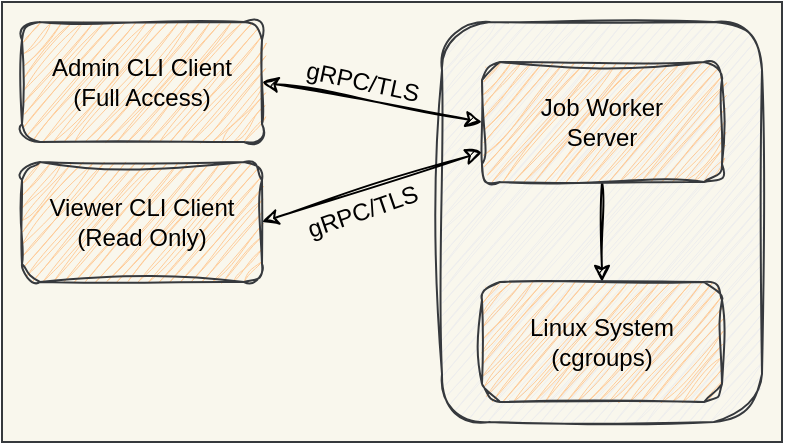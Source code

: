 <mxfile version="27.0.9" pages="9">
  <diagram name="High Level" id="Y681CM7DfnHg-zFGlMES">
    <mxGraphModel dx="766" dy="762" grid="1" gridSize="10" guides="1" tooltips="1" connect="1" arrows="1" fold="1" page="1" pageScale="1" pageWidth="850" pageHeight="1100" math="0" shadow="0">
      <root>
        <mxCell id="0" />
        <mxCell id="1" parent="0" />
        <mxCell id="H5O__hxZZ8Mj5J5bq98N-7" value="" style="rounded=0;whiteSpace=wrap;html=1;fillColor=#f9f7ed;strokeColor=#36393d;fontColor=#000000;" parent="1" vertex="1">
          <mxGeometry x="30" y="20" width="390" height="220" as="geometry" />
        </mxCell>
        <mxCell id="H5O__hxZZ8Mj5J5bq98N-6" value="" style="rounded=1;whiteSpace=wrap;html=1;fillColor=#eeeeee;strokeColor=#36393d;fontColor=#000000;glass=0;sketch=1;curveFitting=1;jiggle=2;shadow=0;" parent="1" vertex="1">
          <mxGeometry x="250" y="30" width="160" height="200" as="geometry" />
        </mxCell>
        <mxCell id="H5O__hxZZ8Mj5J5bq98N-1" value="&lt;font style=&quot;color: rgb(0, 0, 0);&quot;&gt;Admin CLI Client&lt;/font&gt;&lt;div&gt;&lt;font style=&quot;color: rgb(0, 0, 0);&quot;&gt;(Full Access)&lt;/font&gt;&lt;/div&gt;" style="rounded=1;whiteSpace=wrap;html=1;fillColor=#ffcc99;strokeColor=#36393d;fontColor=#000000;sketch=1;curveFitting=1;jiggle=2;" parent="1" vertex="1">
          <mxGeometry x="40" y="30" width="120" height="60" as="geometry" />
        </mxCell>
        <mxCell id="H5O__hxZZ8Mj5J5bq98N-4" value="" style="edgeStyle=orthogonalEdgeStyle;rounded=0;orthogonalLoop=1;jettySize=auto;html=1;fontColor=#000000;strokeColor=#000000;shadow=0;sketch=1;curveFitting=1;jiggle=2;" parent="1" source="H5O__hxZZ8Mj5J5bq98N-2" target="H5O__hxZZ8Mj5J5bq98N-3" edge="1">
          <mxGeometry relative="1" as="geometry" />
        </mxCell>
        <mxCell id="H5O__hxZZ8Mj5J5bq98N-2" value="Job Worker&lt;div&gt;Server&lt;/div&gt;" style="rounded=1;whiteSpace=wrap;html=1;fillColor=#ffcc99;strokeColor=#36393d;fontColor=#000000;sketch=1;curveFitting=1;jiggle=2;" parent="1" vertex="1">
          <mxGeometry x="270" y="50" width="120" height="60" as="geometry" />
        </mxCell>
        <mxCell id="H5O__hxZZ8Mj5J5bq98N-3" value="Linux System&lt;div&gt;(cgroups)&lt;/div&gt;" style="rounded=1;whiteSpace=wrap;html=1;fillColor=#ffcc99;strokeColor=#36393d;fontColor=#000000;sketch=1;curveFitting=1;jiggle=2;" parent="1" vertex="1">
          <mxGeometry x="270" y="160" width="120" height="60" as="geometry" />
        </mxCell>
        <mxCell id="H5O__hxZZ8Mj5J5bq98N-8" value="" style="endArrow=classic;startArrow=classic;html=1;rounded=0;exitX=1;exitY=0.5;exitDx=0;exitDy=0;entryX=0;entryY=0.5;entryDx=0;entryDy=0;strokeColor=#000000;shadow=0;sketch=1;curveFitting=1;jiggle=2;" parent="1" source="H5O__hxZZ8Mj5J5bq98N-1" target="H5O__hxZZ8Mj5J5bq98N-2" edge="1">
          <mxGeometry width="50" height="50" relative="1" as="geometry">
            <mxPoint x="170" y="180" as="sourcePoint" />
            <mxPoint x="220" y="130" as="targetPoint" />
          </mxGeometry>
        </mxCell>
        <mxCell id="H5O__hxZZ8Mj5J5bq98N-9" value="gRPC/TLS" style="text;html=1;align=center;verticalAlign=middle;resizable=0;points=[];autosize=1;strokeColor=none;fillColor=none;fontColor=#000000;rotation=12;" parent="1" vertex="1">
          <mxGeometry x="170" y="45" width="80" height="30" as="geometry" />
        </mxCell>
        <mxCell id="slV7deevI40I5XpVCzRB-2" value="&lt;font style=&quot;color: rgb(0, 0, 0);&quot;&gt;Viewer CLI Client&lt;/font&gt;&lt;div&gt;&lt;font style=&quot;color: rgb(0, 0, 0);&quot;&gt;(Read Only)&lt;/font&gt;&lt;/div&gt;" style="rounded=1;whiteSpace=wrap;html=1;fillColor=#ffcc99;strokeColor=#36393d;fontColor=#000000;sketch=1;curveFitting=1;jiggle=2;" vertex="1" parent="1">
          <mxGeometry x="40" y="100" width="120" height="60" as="geometry" />
        </mxCell>
        <mxCell id="slV7deevI40I5XpVCzRB-3" value="gRPC/TLS" style="text;html=1;align=center;verticalAlign=middle;resizable=0;points=[];autosize=1;strokeColor=none;fillColor=none;fontColor=#000000;rotation=-19;" vertex="1" parent="1">
          <mxGeometry x="170" y="110" width="80" height="30" as="geometry" />
        </mxCell>
        <mxCell id="slV7deevI40I5XpVCzRB-4" value="" style="endArrow=classic;startArrow=classic;html=1;rounded=0;exitX=1;exitY=0.5;exitDx=0;exitDy=0;entryX=0;entryY=0.75;entryDx=0;entryDy=0;strokeColor=#000000;shadow=0;sketch=1;curveFitting=1;jiggle=2;" edge="1" parent="1" source="slV7deevI40I5XpVCzRB-2" target="H5O__hxZZ8Mj5J5bq98N-2">
          <mxGeometry width="50" height="50" relative="1" as="geometry">
            <mxPoint x="170" y="70" as="sourcePoint" />
            <mxPoint x="280" y="90" as="targetPoint" />
          </mxGeometry>
        </mxCell>
      </root>
    </mxGraphModel>
  </diagram>
  <diagram id="Zj46LERCFBdNL5CZ3VZe" name="Authorization Flow">
    <mxGraphModel dx="1226" dy="1219" grid="1" gridSize="10" guides="1" tooltips="1" connect="1" arrows="1" fold="1" page="1" pageScale="1" pageWidth="850" pageHeight="1100" math="0" shadow="0">
      <root>
        <mxCell id="0" />
        <mxCell id="1" parent="0" />
        <mxCell id="PRu6zA4XuxPApVaGx6PZ-1" value="" style="rounded=0;whiteSpace=wrap;html=1;fillColor=#eeeeee;strokeColor=#36393d;fontColor=#000000;" vertex="1" parent="1">
          <mxGeometry x="15" y="20" width="345" height="400" as="geometry" />
        </mxCell>
        <mxCell id="PRu6zA4XuxPApVaGx6PZ-2" value="" style="edgeStyle=orthogonalEdgeStyle;rounded=0;orthogonalLoop=1;jettySize=auto;html=1;fontColor=#000000;strokeColor=#000000;sketch=1;curveFitting=1;jiggle=2;" edge="1" parent="1" source="PRu6zA4XuxPApVaGx6PZ-3" target="PRu6zA4XuxPApVaGx6PZ-5">
          <mxGeometry relative="1" as="geometry" />
        </mxCell>
        <mxCell id="PRu6zA4XuxPApVaGx6PZ-3" value="gRPC Request Received" style="rounded=1;whiteSpace=wrap;html=1;fillColor=#cce5ff;strokeColor=#36393d;sketch=1;curveFitting=1;jiggle=2;fontColor=#000000;" vertex="1" parent="1">
          <mxGeometry x="82.5" y="30" width="180" height="30" as="geometry" />
        </mxCell>
        <mxCell id="PRu6zA4XuxPApVaGx6PZ-4" value="" style="edgeStyle=orthogonalEdgeStyle;rounded=0;orthogonalLoop=1;jettySize=auto;html=1;fontColor=#000000;strokeColor=#000000;sketch=1;curveFitting=1;jiggle=2;" edge="1" parent="1" source="PRu6zA4XuxPApVaGx6PZ-5" target="PRu6zA4XuxPApVaGx6PZ-7">
          <mxGeometry relative="1" as="geometry" />
        </mxCell>
        <mxCell id="PRu6zA4XuxPApVaGx6PZ-5" value="Extract Client Certificate from TLS Context" style="rounded=1;whiteSpace=wrap;html=1;fillColor=#cce5ff;strokeColor=#36393d;sketch=1;curveFitting=1;jiggle=2;fontColor=#000000;" vertex="1" parent="1">
          <mxGeometry x="57.5" y="80" width="230" height="30" as="geometry" />
        </mxCell>
        <mxCell id="PRu6zA4XuxPApVaGx6PZ-6" value="" style="edgeStyle=orthogonalEdgeStyle;rounded=0;orthogonalLoop=1;jettySize=auto;html=1;fontColor=#000000;strokeColor=#000000;sketch=1;curveFitting=1;jiggle=2;" edge="1" parent="1" source="PRu6zA4XuxPApVaGx6PZ-7" target="PRu6zA4XuxPApVaGx6PZ-9">
          <mxGeometry relative="1" as="geometry" />
        </mxCell>
        <mxCell id="PRu6zA4XuxPApVaGx6PZ-7" value="Parse Certificate Attributes (OU, SAN, CN)" style="rounded=1;whiteSpace=wrap;html=1;fillColor=#cce5ff;strokeColor=#36393d;sketch=1;curveFitting=1;jiggle=2;fontColor=#000000;" vertex="1" parent="1">
          <mxGeometry x="55" y="130" width="235" height="30" as="geometry" />
        </mxCell>
        <mxCell id="PRu6zA4XuxPApVaGx6PZ-8" value="" style="edgeStyle=orthogonalEdgeStyle;rounded=0;orthogonalLoop=1;jettySize=auto;html=1;fontColor=#000000;strokeColor=#000000;sketch=1;curveFitting=1;jiggle=2;" edge="1" parent="1" source="PRu6zA4XuxPApVaGx6PZ-9" target="PRu6zA4XuxPApVaGx6PZ-11">
          <mxGeometry relative="1" as="geometry" />
        </mxCell>
        <mxCell id="PRu6zA4XuxPApVaGx6PZ-9" value="Determine Client Role (Admin/Viewer/Unknown)" style="rounded=1;whiteSpace=wrap;html=1;fillColor=#cce5ff;strokeColor=#36393d;sketch=1;curveFitting=1;jiggle=2;fontColor=#000000;" vertex="1" parent="1">
          <mxGeometry x="50" y="180" width="245" height="40" as="geometry" />
        </mxCell>
        <mxCell id="PRu6zA4XuxPApVaGx6PZ-18" value="" style="edgeStyle=orthogonalEdgeStyle;rounded=0;orthogonalLoop=1;jettySize=auto;html=1;shadow=1;strokeColor=#000000;" edge="1" parent="1" source="PRu6zA4XuxPApVaGx6PZ-11" target="PRu6zA4XuxPApVaGx6PZ-16">
          <mxGeometry relative="1" as="geometry">
            <Array as="points">
              <mxPoint x="173" y="280" />
              <mxPoint x="173" y="280" />
            </Array>
          </mxGeometry>
        </mxCell>
        <mxCell id="PRu6zA4XuxPApVaGx6PZ-11" value="Check Operation Permission Matrix" style="rounded=1;whiteSpace=wrap;html=1;fillColor=#cce5ff;strokeColor=#36393d;sketch=1;curveFitting=1;jiggle=2;fontColor=#000000;" vertex="1" parent="1">
          <mxGeometry x="102.5" y="240" width="140" height="30" as="geometry" />
        </mxCell>
        <mxCell id="PRu6zA4XuxPApVaGx6PZ-13" value="Yes Execute Operation" style="rounded=1;whiteSpace=wrap;html=1;fillColor=#cdeb8b;strokeColor=#36393d;sketch=1;curveFitting=1;jiggle=2;fontColor=#000000;" vertex="1" parent="1">
          <mxGeometry x="20" y="350" width="110" height="40" as="geometry" />
        </mxCell>
        <mxCell id="PRu6zA4XuxPApVaGx6PZ-14" value="No Return PermissionDenied Error (gRPC codes.PermissionDenied)" style="rounded=1;whiteSpace=wrap;html=1;fillColor=#ffcccc;strokeColor=#36393d;sketch=1;curveFitting=1;jiggle=2;fontColor=#000000;" vertex="1" parent="1">
          <mxGeometry x="160" y="350" width="190" height="60" as="geometry" />
        </mxCell>
        <mxCell id="PRu6zA4XuxPApVaGx6PZ-19" style="rounded=0;orthogonalLoop=1;jettySize=auto;html=1;exitX=0;exitY=1;exitDx=0;exitDy=0;entryX=0.5;entryY=0;entryDx=0;entryDy=0;strokeColor=#000000;sketch=1;curveFitting=1;jiggle=2;" edge="1" parent="1" source="PRu6zA4XuxPApVaGx6PZ-16" target="PRu6zA4XuxPApVaGx6PZ-13">
          <mxGeometry relative="1" as="geometry" />
        </mxCell>
        <mxCell id="PRu6zA4XuxPApVaGx6PZ-20" style="rounded=0;orthogonalLoop=1;jettySize=auto;html=1;exitX=1;exitY=1;exitDx=0;exitDy=0;entryX=0.5;entryY=0;entryDx=0;entryDy=0;sketch=1;curveFitting=1;jiggle=2;strokeColor=#000000;" edge="1" parent="1" source="PRu6zA4XuxPApVaGx6PZ-16" target="PRu6zA4XuxPApVaGx6PZ-14">
          <mxGeometry relative="1" as="geometry" />
        </mxCell>
        <mxCell id="PRu6zA4XuxPApVaGx6PZ-16" value="&lt;font style=&quot;color: rgb(0, 0, 0);&quot;&gt;Authorized?&lt;/font&gt;" style="rhombus;whiteSpace=wrap;html=1;fillColor=#cce5ff;strokeColor=#36393d;sketch=1;curveFitting=1;jiggle=2;" vertex="1" parent="1">
          <mxGeometry x="132.5" y="290" width="80" height="50" as="geometry" />
        </mxCell>
      </root>
    </mxGraphModel>
  </diagram>
  <diagram id="WPjtbTLtvAoXE5fQFe9T" name="Job Lifecycle">
    <mxGraphModel dx="817" dy="573" grid="1" gridSize="10" guides="1" tooltips="1" connect="1" arrows="1" fold="1" page="1" pageScale="1" pageWidth="850" pageHeight="1100" math="0" shadow="0">
      <root>
        <mxCell id="0" />
        <mxCell id="1" parent="0" />
        <mxCell id="MU5Afl4WIqtkK9BJf8HP-8" value="" style="rounded=0;whiteSpace=wrap;html=1;fillColor=#eeeeee;strokeColor=#000000;fontColor=#000000;" parent="1" vertex="1">
          <mxGeometry x="10" y="10" width="270" height="450" as="geometry" />
        </mxCell>
        <mxCell id="MU5Afl4WIqtkK9BJf8HP-9" value="" style="edgeStyle=orthogonalEdgeStyle;rounded=0;orthogonalLoop=1;jettySize=auto;html=1;fontColor=#000000;strokeColor=#000000;sketch=1;curveFitting=1;jiggle=2;" parent="1" source="MU5Afl4WIqtkK9BJf8HP-1" target="MU5Afl4WIqtkK9BJf8HP-2" edge="1">
          <mxGeometry relative="1" as="geometry" />
        </mxCell>
        <mxCell id="MU5Afl4WIqtkK9BJf8HP-1" value="Create Job Request" style="rounded=1;whiteSpace=wrap;html=1;fillColor=#cce5ff;strokeColor=#000000;sketch=1;curveFitting=1;jiggle=2;fontColor=#000000;" parent="1" vertex="1">
          <mxGeometry x="85" y="20" width="120" height="30" as="geometry" />
        </mxCell>
        <mxCell id="MU5Afl4WIqtkK9BJf8HP-10" value="" style="edgeStyle=orthogonalEdgeStyle;rounded=0;orthogonalLoop=1;jettySize=auto;html=1;fontColor=#000000;strokeColor=#000000;sketch=1;curveFitting=1;jiggle=2;" parent="1" source="MU5Afl4WIqtkK9BJf8HP-2" target="MU5Afl4WIqtkK9BJf8HP-3" edge="1">
          <mxGeometry relative="1" as="geometry" />
        </mxCell>
        <mxCell id="MU5Afl4WIqtkK9BJf8HP-2" value="Generate&amp;nbsp;&lt;span style=&quot;background-color: transparent;&quot;&gt;Unique ID (Unix Nano)&lt;/span&gt;" style="rounded=1;whiteSpace=wrap;html=1;fillColor=#cce5ff;strokeColor=#000000;sketch=1;curveFitting=1;jiggle=2;fontColor=#000000;" parent="1" vertex="1">
          <mxGeometry x="30" y="70" width="230" height="30" as="geometry" />
        </mxCell>
        <mxCell id="MU5Afl4WIqtkK9BJf8HP-11" value="" style="edgeStyle=orthogonalEdgeStyle;rounded=0;orthogonalLoop=1;jettySize=auto;html=1;fontColor=#000000;strokeColor=#000000;sketch=1;curveFitting=1;jiggle=2;" parent="1" source="MU5Afl4WIqtkK9BJf8HP-3" target="MU5Afl4WIqtkK9BJf8HP-4" edge="1">
          <mxGeometry relative="1" as="geometry" />
        </mxCell>
        <mxCell id="MU5Afl4WIqtkK9BJf8HP-3" value="Create&amp;nbsp;&lt;span style=&quot;background-color: transparent;&quot;&gt;cgroups with resource&amp;nbsp;&lt;/span&gt;&lt;span style=&quot;background-color: transparent;&quot;&gt;limits&lt;/span&gt;" style="rounded=1;whiteSpace=wrap;html=1;fillColor=#cce5ff;strokeColor=#000000;sketch=1;curveFitting=1;jiggle=2;fontColor=#000000;" parent="1" vertex="1">
          <mxGeometry x="27.5" y="120" width="235" height="30" as="geometry" />
        </mxCell>
        <mxCell id="MU5Afl4WIqtkK9BJf8HP-12" value="" style="edgeStyle=orthogonalEdgeStyle;rounded=0;orthogonalLoop=1;jettySize=auto;html=1;fontColor=#000000;strokeColor=#000000;sketch=1;curveFitting=1;jiggle=2;entryX=0.5;entryY=0;entryDx=0;entryDy=0;" parent="1" source="MU5Afl4WIqtkK9BJf8HP-4" target="RH-s9bniN7YagVXYbkMp-2" edge="1">
          <mxGeometry relative="1" as="geometry" />
        </mxCell>
        <mxCell id="MU5Afl4WIqtkK9BJf8HP-4" value="Add Stdout/Stderr capture" style="rounded=1;whiteSpace=wrap;html=1;fillColor=#cce5ff;strokeColor=#000000;sketch=1;curveFitting=1;jiggle=2;fontColor=#000000;" parent="1" vertex="1">
          <mxGeometry x="22.5" y="170" width="245" height="30" as="geometry" />
        </mxCell>
        <mxCell id="MU5Afl4WIqtkK9BJf8HP-13" value="" style="edgeStyle=orthogonalEdgeStyle;rounded=0;orthogonalLoop=1;jettySize=auto;html=1;fontColor=#000000;strokeColor=#000000;sketch=1;curveFitting=1;jiggle=2;entryX=0.5;entryY=0;entryDx=0;entryDy=0;" parent="1" source="MU5Afl4WIqtkK9BJf8HP-5" target="-lVg5Lsz7Uv6cK5tKWyv-1" edge="1">
          <mxGeometry relative="1" as="geometry" />
        </mxCell>
        <mxCell id="MU5Afl4WIqtkK9BJf8HP-5" value="Add Process to cgroup" style="rounded=1;whiteSpace=wrap;html=1;fillColor=#cce5ff;strokeColor=#000000;sketch=1;curveFitting=1;jiggle=2;fontColor=#000000;" parent="1" vertex="1">
          <mxGeometry x="75" y="270" width="140" height="30" as="geometry" />
        </mxCell>
        <mxCell id="MU5Afl4WIqtkK9BJf8HP-14" value="" style="edgeStyle=orthogonalEdgeStyle;rounded=0;orthogonalLoop=1;jettySize=auto;html=1;fontColor=#000000;strokeColor=#000000;sketch=1;curveFitting=1;jiggle=2;" parent="1" source="MU5Afl4WIqtkK9BJf8HP-6" target="MU5Afl4WIqtkK9BJf8HP-7" edge="1">
          <mxGeometry relative="1" as="geometry" />
        </mxCell>
        <mxCell id="MU5Afl4WIqtkK9BJf8HP-6" value="Monitor Process Completion" style="rounded=1;whiteSpace=wrap;html=1;fillColor=#cce5ff;strokeColor=#000000;sketch=1;curveFitting=1;jiggle=2;fontColor=#000000;" parent="1" vertex="1">
          <mxGeometry x="55" y="370" width="180" height="30" as="geometry" />
        </mxCell>
        <mxCell id="MU5Afl4WIqtkK9BJf8HP-7" value="CleanUp Resources" style="rounded=1;whiteSpace=wrap;html=1;fillColor=#cce5ff;strokeColor=#000000;sketch=1;curveFitting=1;jiggle=2;fontColor=#000000;" parent="1" vertex="1">
          <mxGeometry x="85" y="420" width="120" height="30" as="geometry" />
        </mxCell>
        <mxCell id="-lVg5Lsz7Uv6cK5tKWyv-2" style="edgeStyle=orthogonalEdgeStyle;rounded=0;orthogonalLoop=1;jettySize=auto;html=1;exitX=0.5;exitY=1;exitDx=0;exitDy=0;entryX=0.5;entryY=0;entryDx=0;entryDy=0;strokeColor=#000000;sketch=1;curveFitting=1;jiggle=2;" parent="1" source="-lVg5Lsz7Uv6cK5tKWyv-1" target="MU5Afl4WIqtkK9BJf8HP-6" edge="1">
          <mxGeometry relative="1" as="geometry" />
        </mxCell>
        <mxCell id="-lVg5Lsz7Uv6cK5tKWyv-1" value="Start Process&amp;nbsp; by syscall.SIGCONT" style="rounded=1;whiteSpace=wrap;html=1;fillColor=#cce5ff;strokeColor=#000000;sketch=1;curveFitting=1;jiggle=2;fontColor=#000000;" parent="1" vertex="1">
          <mxGeometry x="22.5" y="320" width="245" height="30" as="geometry" />
        </mxCell>
        <mxCell id="RH-s9bniN7YagVXYbkMp-3" style="edgeStyle=orthogonalEdgeStyle;rounded=0;orthogonalLoop=1;jettySize=auto;html=1;exitX=0.5;exitY=1;exitDx=0;exitDy=0;entryX=0.5;entryY=0;entryDx=0;entryDy=0;strokeColor=#000000;sketch=1;curveFitting=1;jiggle=2;" edge="1" parent="1" source="RH-s9bniN7YagVXYbkMp-2" target="MU5Afl4WIqtkK9BJf8HP-5">
          <mxGeometry relative="1" as="geometry" />
        </mxCell>
        <mxCell id="RH-s9bniN7YagVXYbkMp-2" value="syscall.SIGSTOP" style="rounded=1;whiteSpace=wrap;html=1;fillColor=#cce5ff;strokeColor=#000000;sketch=1;curveFitting=1;jiggle=2;fontColor=#000000;" vertex="1" parent="1">
          <mxGeometry x="75" y="220" width="140" height="30" as="geometry" />
        </mxCell>
      </root>
    </mxGraphModel>
  </diagram>
  <diagram id="Cl-E_tgIVwaYBNFIfnFX" name="Log Stream Flow">
    <mxGraphModel dx="1226" dy="1219" grid="1" gridSize="10" guides="1" tooltips="1" connect="1" arrows="1" fold="1" page="1" pageScale="1" pageWidth="850" pageHeight="1100" math="0" shadow="0">
      <root>
        <mxCell id="0" />
        <mxCell id="1" parent="0" />
        <mxCell id="sWLi0vC0Y1Sfe3aQpFaf-1" value="" style="rounded=0;whiteSpace=wrap;html=1;fillColor=#eeeeee;strokeColor=#36393d;fontColor=#000000;horizontal=1;fontSize=14;" parent="1" vertex="1">
          <mxGeometry x="10" y="10" width="270" height="310" as="geometry" />
        </mxCell>
        <mxCell id="sWLi0vC0Y1Sfe3aQpFaf-2" value="" style="edgeStyle=orthogonalEdgeStyle;rounded=0;orthogonalLoop=1;jettySize=auto;html=1;fontColor=#000000;strokeColor=#000000;sketch=1;curveFitting=1;jiggle=2;horizontal=1;fontSize=14;" parent="1" source="sWLi0vC0Y1Sfe3aQpFaf-3" target="sWLi0vC0Y1Sfe3aQpFaf-5" edge="1">
          <mxGeometry relative="1" as="geometry" />
        </mxCell>
        <mxCell id="sWLi0vC0Y1Sfe3aQpFaf-3" value="Create Stream Request" style="rounded=1;whiteSpace=wrap;html=1;fillColor=#cdeb8b;strokeColor=#36393d;sketch=1;curveFitting=1;jiggle=2;fontColor=#000000;horizontal=1;fontSize=14;" parent="1" vertex="1">
          <mxGeometry x="85" y="20" width="120" height="40" as="geometry" />
        </mxCell>
        <mxCell id="sWLi0vC0Y1Sfe3aQpFaf-4" value="" style="edgeStyle=orthogonalEdgeStyle;rounded=0;orthogonalLoop=1;jettySize=auto;html=1;fontColor=#000000;strokeColor=#000000;sketch=1;curveFitting=1;jiggle=2;horizontal=1;fontSize=14;" parent="1" source="sWLi0vC0Y1Sfe3aQpFaf-5" target="sWLi0vC0Y1Sfe3aQpFaf-7" edge="1">
          <mxGeometry relative="1" as="geometry" />
        </mxCell>
        <mxCell id="sWLi0vC0Y1Sfe3aQpFaf-5" value="Retrieve Historical Logs" style="rounded=1;whiteSpace=wrap;html=1;fillColor=#cdeb8b;strokeColor=#36393d;sketch=1;curveFitting=1;jiggle=2;fontColor=#000000;horizontal=1;fontSize=14;" parent="1" vertex="1">
          <mxGeometry x="30" y="80" width="230" height="30" as="geometry" />
        </mxCell>
        <mxCell id="sWLi0vC0Y1Sfe3aQpFaf-6" value="" style="edgeStyle=orthogonalEdgeStyle;rounded=0;orthogonalLoop=1;jettySize=auto;html=1;fontColor=#000000;strokeColor=#000000;sketch=1;curveFitting=1;jiggle=2;horizontal=1;fontSize=14;" parent="1" source="sWLi0vC0Y1Sfe3aQpFaf-7" target="sWLi0vC0Y1Sfe3aQpFaf-9" edge="1">
          <mxGeometry relative="1" as="geometry" />
        </mxCell>
        <mxCell id="sWLi0vC0Y1Sfe3aQpFaf-7" value="Send Existing Logs to Client" style="rounded=1;whiteSpace=wrap;html=1;fillColor=#cdeb8b;strokeColor=#36393d;sketch=1;curveFitting=1;jiggle=2;fontColor=#000000;horizontal=1;fontSize=14;" parent="1" vertex="1">
          <mxGeometry x="27.5" y="130" width="235" height="30" as="geometry" />
        </mxCell>
        <mxCell id="sWLi0vC0Y1Sfe3aQpFaf-8" value="" style="edgeStyle=orthogonalEdgeStyle;rounded=0;orthogonalLoop=1;jettySize=auto;html=1;fontColor=#000000;strokeColor=#000000;sketch=1;curveFitting=1;jiggle=2;horizontal=1;fontSize=14;" parent="1" source="sWLi0vC0Y1Sfe3aQpFaf-9" target="sWLi0vC0Y1Sfe3aQpFaf-11" edge="1">
          <mxGeometry relative="1" as="geometry" />
        </mxCell>
        <mxCell id="sWLi0vC0Y1Sfe3aQpFaf-9" value="Subscribe to Real-time Updates" style="rounded=1;whiteSpace=wrap;html=1;fillColor=#cdeb8b;strokeColor=#36393d;sketch=1;curveFitting=1;jiggle=2;fontColor=#000000;horizontal=1;fontSize=14;" parent="1" vertex="1">
          <mxGeometry x="22.5" y="180" width="245" height="30" as="geometry" />
        </mxCell>
        <mxCell id="sWLi0vC0Y1Sfe3aQpFaf-10" value="" style="edgeStyle=orthogonalEdgeStyle;rounded=0;orthogonalLoop=1;jettySize=auto;html=1;fontColor=#000000;strokeColor=#000000;sketch=1;curveFitting=1;jiggle=2;horizontal=1;fontSize=14;" parent="1" source="sWLi0vC0Y1Sfe3aQpFaf-11" target="sWLi0vC0Y1Sfe3aQpFaf-13" edge="1">
          <mxGeometry relative="1" as="geometry" />
        </mxCell>
        <mxCell id="sWLi0vC0Y1Sfe3aQpFaf-11" value="Forward New Logs as they Arrive" style="rounded=1;whiteSpace=wrap;html=1;fillColor=#cdeb8b;strokeColor=#36393d;sketch=1;curveFitting=1;jiggle=2;fontColor=#000000;horizontal=1;fontSize=14;" parent="1" vertex="1">
          <mxGeometry x="37.5" y="230" width="215" height="30" as="geometry" />
        </mxCell>
        <mxCell id="sWLi0vC0Y1Sfe3aQpFaf-13" value="Handle Client Disconnection" style="rounded=1;whiteSpace=wrap;html=1;fillColor=#cdeb8b;strokeColor=#36393d;sketch=1;curveFitting=1;jiggle=2;fontColor=#000000;horizontal=1;fontSize=14;" parent="1" vertex="1">
          <mxGeometry x="55" y="280" width="180" height="30" as="geometry" />
        </mxCell>
      </root>
    </mxGraphModel>
  </diagram>
  <diagram id="Uxm_4Fkh9AP7CvL508g1" name="General">
    <mxGraphModel dx="817" dy="813" grid="1" gridSize="10" guides="1" tooltips="1" connect="1" arrows="1" fold="1" page="1" pageScale="1" pageWidth="850" pageHeight="1100" math="0" shadow="0">
      <root>
        <mxCell id="0" />
        <mxCell id="1" parent="0" />
        <mxCell id="C2z25UnoPvFYzcvFX0oM-1" value="" style="rounded=0;whiteSpace=wrap;html=1;fillColor=#ffe6cc;strokeColor=#d79b00;fontColor=#000000;" parent="1" vertex="1">
          <mxGeometry x="10" y="10" width="720" height="250" as="geometry" />
        </mxCell>
        <mxCell id="C2z25UnoPvFYzcvFX0oM-2" value="" style="edgeStyle=orthogonalEdgeStyle;rounded=0;orthogonalLoop=1;jettySize=auto;html=1;strokeWidth=1;entryX=0;entryY=0.25;entryDx=0;entryDy=0;flowAnimation=1;fontColor=#000000;strokeColor=#000000;" parent="1" source="C2z25UnoPvFYzcvFX0oM-6" target="C2z25UnoPvFYzcvFX0oM-10" edge="1">
          <mxGeometry relative="1" as="geometry">
            <Array as="points">
              <mxPoint x="180" y="125" />
            </Array>
          </mxGeometry>
        </mxCell>
        <mxCell id="C2z25UnoPvFYzcvFX0oM-3" value="Stdout" style="edgeLabel;html=1;align=center;verticalAlign=middle;resizable=0;points=[];labelBackgroundColor=none;fontColor=#000000;" parent="C2z25UnoPvFYzcvFX0oM-2" vertex="1" connectable="0">
          <mxGeometry x="-0.707" y="-1" relative="1" as="geometry">
            <mxPoint x="21" y="23" as="offset" />
          </mxGeometry>
        </mxCell>
        <mxCell id="C2z25UnoPvFYzcvFX0oM-4" style="edgeStyle=orthogonalEdgeStyle;rounded=0;orthogonalLoop=1;jettySize=auto;html=1;exitX=0.25;exitY=1;exitDx=0;exitDy=0;entryX=0;entryY=0.75;entryDx=0;entryDy=0;flowAnimation=0;flowAnimationDuration=3000;fontColor=#000000;strokeColor=#000000;" parent="1" source="C2z25UnoPvFYzcvFX0oM-6" target="C2z25UnoPvFYzcvFX0oM-10" edge="1">
          <mxGeometry relative="1" as="geometry" />
        </mxCell>
        <mxCell id="C2z25UnoPvFYzcvFX0oM-5" value="Stderr" style="edgeLabel;html=1;align=center;verticalAlign=middle;resizable=0;points=[];labelBackgroundColor=none;fontColor=#000000;" parent="C2z25UnoPvFYzcvFX0oM-4" vertex="1" connectable="0">
          <mxGeometry x="-0.374" relative="1" as="geometry">
            <mxPoint x="49" y="18" as="offset" />
          </mxGeometry>
        </mxCell>
        <mxCell id="C2z25UnoPvFYzcvFX0oM-6" value="Running Job&lt;div&gt;(Process)&lt;/div&gt;" style="rounded=0;whiteSpace=wrap;html=1;fillColor=#d5e8d4;strokeColor=#82b366;fontColor=#000000;shadow=1;" parent="1" vertex="1">
          <mxGeometry x="120" y="20" width="120" height="60" as="geometry" />
        </mxCell>
        <mxCell id="C2z25UnoPvFYzcvFX0oM-7" style="edgeStyle=orthogonalEdgeStyle;rounded=0;orthogonalLoop=1;jettySize=auto;html=1;exitX=0;exitY=0;exitDx=0;exitDy=97.5;exitPerimeter=0;entryX=0.5;entryY=1;entryDx=0;entryDy=0;flowAnimation=1;fontColor=#000000;strokeColor=#000000;" parent="1" source="C2z25UnoPvFYzcvFX0oM-8" target="C2z25UnoPvFYzcvFX0oM-15" edge="1">
          <mxGeometry relative="1" as="geometry" />
        </mxCell>
        <mxCell id="C2z25UnoPvFYzcvFX0oM-8" value="Subscribers Channel" style="shape=cylinder3;whiteSpace=wrap;html=1;boundedLbl=1;backgroundOutline=1;size=15;direction=south;fillColor=#d5e8d4;strokeColor=#82b366;fontColor=#000000;shadow=1;" parent="1" vertex="1">
          <mxGeometry x="240" y="210" width="320" height="30" as="geometry" />
        </mxCell>
        <mxCell id="C2z25UnoPvFYzcvFX0oM-9" value="" style="edgeStyle=orthogonalEdgeStyle;rounded=0;orthogonalLoop=1;jettySize=auto;html=1;flowAnimation=1;fontColor=#000000;strokeColor=#000000;" parent="1" source="C2z25UnoPvFYzcvFX0oM-10" edge="1">
          <mxGeometry relative="1" as="geometry">
            <mxPoint x="270" y="210" as="targetPoint" />
            <Array as="points">
              <mxPoint x="250" y="190" />
              <mxPoint x="270" y="190" />
              <mxPoint x="270" y="210" />
            </Array>
          </mxGeometry>
        </mxCell>
        <mxCell id="C2z25UnoPvFYzcvFX0oM-10" value="io.Writer" style="rounded=0;whiteSpace=wrap;html=1;fillColor=#d5e8d4;strokeColor=#82b366;fontColor=#000000;shadow=1;" parent="1" vertex="1">
          <mxGeometry x="230" y="110" width="60" height="60" as="geometry" />
        </mxCell>
        <mxCell id="C2z25UnoPvFYzcvFX0oM-11" value="In-memory&lt;div&gt;Job&#39;s Buffer&lt;div&gt;(Logs/Outputs)&lt;/div&gt;&lt;/div&gt;" style="rounded=0;whiteSpace=wrap;html=1;fillColor=#d5e8d4;strokeColor=#82b366;fontColor=#000000;shadow=1;" parent="1" vertex="1">
          <mxGeometry x="340" y="20" width="120" height="60" as="geometry" />
        </mxCell>
        <mxCell id="C2z25UnoPvFYzcvFX0oM-12" value="" style="edgeStyle=orthogonalEdgeStyle;rounded=0;orthogonalLoop=1;jettySize=auto;html=1;flowAnimation=1;fontColor=#000000;strokeColor=#000000;" parent="1" source="C2z25UnoPvFYzcvFX0oM-13" target="C2z25UnoPvFYzcvFX0oM-11" edge="1">
          <mxGeometry relative="1" as="geometry" />
        </mxCell>
        <mxCell id="C2z25UnoPvFYzcvFX0oM-13" value="Default Subscriber" style="rounded=0;whiteSpace=wrap;html=1;fillColor=#d5e8d4;strokeColor=#000000;fontColor=#000000;shadow=1;" parent="1" vertex="1">
          <mxGeometry x="350" y="120" width="100" height="40" as="geometry" />
        </mxCell>
        <mxCell id="C2z25UnoPvFYzcvFX0oM-14" value="" style="endArrow=classic;html=1;rounded=0;exitX=0;exitY=0.5;exitDx=0;exitDy=0;exitPerimeter=0;entryX=0.5;entryY=1;entryDx=0;entryDy=0;flowAnimation=1;fontColor=#000000;strokeColor=#000000;" parent="1" source="C2z25UnoPvFYzcvFX0oM-8" target="C2z25UnoPvFYzcvFX0oM-13" edge="1">
          <mxGeometry width="50" height="50" relative="1" as="geometry">
            <mxPoint x="380" y="320" as="sourcePoint" />
            <mxPoint x="430" y="270" as="targetPoint" />
          </mxGeometry>
        </mxCell>
        <mxCell id="C2z25UnoPvFYzcvFX0oM-15" value="Stream Subscriber" style="rounded=0;whiteSpace=wrap;html=1;fillColor=#d5e8d4;strokeColor=#000000;fontColor=#000000;shadow=1;" parent="1" vertex="1">
          <mxGeometry x="460" y="120" width="100" height="40" as="geometry" />
        </mxCell>
        <mxCell id="C2z25UnoPvFYzcvFX0oM-16" value="" style="edgeStyle=orthogonalEdgeStyle;rounded=0;orthogonalLoop=1;jettySize=auto;html=1;fontColor=#000000;strokeColor=#000000;" parent="1" source="C2z25UnoPvFYzcvFX0oM-17" target="C2z25UnoPvFYzcvFX0oM-6" edge="1">
          <mxGeometry relative="1" as="geometry" />
        </mxCell>
        <mxCell id="C2z25UnoPvFYzcvFX0oM-17" value="Create&lt;div&gt;Job&lt;/div&gt;" style="rounded=1;whiteSpace=wrap;html=1;fillColor=#ffcc99;strokeColor=#36393d;fontColor=#000000;shadow=1;glass=0;" parent="1" vertex="1">
          <mxGeometry x="20" y="25" width="70" height="50" as="geometry" />
        </mxCell>
        <mxCell id="C2z25UnoPvFYzcvFX0oM-18" style="edgeStyle=orthogonalEdgeStyle;rounded=0;orthogonalLoop=1;jettySize=auto;html=1;exitX=1;exitY=0.5;exitDx=0;exitDy=0;entryX=0;entryY=0.5;entryDx=0;entryDy=0;flowAnimation=0;fontColor=#000000;strokeColor=#000000;" parent="1" source="C2z25UnoPvFYzcvFX0oM-11" target="C2z25UnoPvFYzcvFX0oM-19" edge="1">
          <mxGeometry relative="1" as="geometry" />
        </mxCell>
        <mxCell id="C2z25UnoPvFYzcvFX0oM-19" value="Get&lt;div&gt;Job&lt;/div&gt;" style="rounded=1;whiteSpace=wrap;html=1;fillColor=#ffcc99;strokeColor=#36393d;fontColor=#000000;shadow=1;" parent="1" vertex="1">
          <mxGeometry x="640" y="25" width="80" height="50" as="geometry" />
        </mxCell>
        <mxCell id="C2z25UnoPvFYzcvFX0oM-20" style="edgeStyle=orthogonalEdgeStyle;rounded=0;orthogonalLoop=1;jettySize=auto;html=1;exitX=1;exitY=0.75;exitDx=0;exitDy=0;entryX=0;entryY=0.25;entryDx=0;entryDy=0;flowAnimation=0;fontColor=#000000;strokeColor=#000000;" parent="1" source="C2z25UnoPvFYzcvFX0oM-11" target="C2z25UnoPvFYzcvFX0oM-22" edge="1">
          <mxGeometry relative="1" as="geometry">
            <Array as="points">
              <mxPoint x="565" y="65" />
              <mxPoint x="565" y="103" />
            </Array>
          </mxGeometry>
        </mxCell>
        <mxCell id="C2z25UnoPvFYzcvFX0oM-21" style="rounded=0;orthogonalLoop=1;jettySize=auto;html=1;exitX=1;exitY=0.5;exitDx=0;exitDy=0;entryX=0;entryY=0.75;entryDx=0;entryDy=0;flowAnimation=1;edgeStyle=orthogonalEdgeStyle;fontColor=#000000;strokeColor=#000000;" parent="1" source="C2z25UnoPvFYzcvFX0oM-15" target="C2z25UnoPvFYzcvFX0oM-22" edge="1">
          <mxGeometry relative="1" as="geometry" />
        </mxCell>
        <mxCell id="C2z25UnoPvFYzcvFX0oM-22" value="Stream&lt;div&gt;Job&lt;/div&gt;" style="rounded=1;whiteSpace=wrap;html=1;fillColor=#ffcc99;strokeColor=#36393d;fontColor=#000000;shadow=1;" parent="1" vertex="1">
          <mxGeometry x="640" y="90" width="80" height="50" as="geometry" />
        </mxCell>
        <mxCell id="C2z25UnoPvFYzcvFX0oM-23" style="edgeStyle=orthogonalEdgeStyle;rounded=0;orthogonalLoop=1;jettySize=auto;html=1;exitX=1;exitY=0.5;exitDx=0;exitDy=0;entryX=0;entryY=0.75;entryDx=0;entryDy=0;fontColor=#000000;strokeColor=#000000;" parent="1" source="C2z25UnoPvFYzcvFX0oM-24" target="C2z25UnoPvFYzcvFX0oM-6" edge="1">
          <mxGeometry relative="1" as="geometry">
            <Array as="points">
              <mxPoint x="100" y="115" />
              <mxPoint x="100" y="65" />
            </Array>
          </mxGeometry>
        </mxCell>
        <mxCell id="C2z25UnoPvFYzcvFX0oM-24" value="Stop&lt;div&gt;Job&lt;/div&gt;" style="rounded=1;whiteSpace=wrap;html=1;fillColor=#ffcc99;strokeColor=#36393d;fontColor=#000000;shadow=1;" parent="1" vertex="1">
          <mxGeometry x="20" y="90" width="70" height="50" as="geometry" />
        </mxCell>
        <mxCell id="C2z25UnoPvFYzcvFX0oM-25" value="existing" style="text;html=1;align=center;verticalAlign=middle;resizable=0;points=[];autosize=1;strokeColor=none;fillColor=none;fontColor=#000000;" parent="1" vertex="1">
          <mxGeometry x="570" y="80" width="60" height="30" as="geometry" />
        </mxCell>
        <mxCell id="C2z25UnoPvFYzcvFX0oM-26" value="updates" style="text;html=1;align=center;verticalAlign=middle;resizable=0;points=[];autosize=1;strokeColor=none;fillColor=none;fontColor=#000000;" parent="1" vertex="1">
          <mxGeometry x="565" y="130" width="70" height="30" as="geometry" />
        </mxCell>
        <mxCell id="C2z25UnoPvFYzcvFX0oM-27" value="API" style="rounded=0;whiteSpace=wrap;html=1;fillColor=#ffcc99;strokeColor=#36393d;fontColor=#000000;" parent="1" vertex="1">
          <mxGeometry x="20" y="200" width="60" height="20" as="geometry" />
        </mxCell>
        <mxCell id="C2z25UnoPvFYzcvFX0oM-28" value="Library" style="rounded=0;whiteSpace=wrap;html=1;fillColor=#d5e8d4;strokeColor=#82b366;fontColor=#000000;" parent="1" vertex="1">
          <mxGeometry x="20" y="230" width="60" height="20" as="geometry" />
        </mxCell>
        <mxCell id="C2z25UnoPvFYzcvFX0oM-29" value="Publisher" style="text;html=1;align=center;verticalAlign=middle;resizable=0;points=[];autosize=1;strokeColor=none;fillColor=none;fontColor=#000000;" parent="1" vertex="1">
          <mxGeometry x="180" y="180" width="70" height="30" as="geometry" />
        </mxCell>
        <mxCell id="C2z25UnoPvFYzcvFX0oM-30" value="&lt;font style=&quot;color: rgb(0, 0, 0);&quot;&gt;Sub1&lt;/font&gt;" style="text;html=1;align=center;verticalAlign=middle;resizable=0;points=[];autosize=1;strokeColor=none;fillColor=none;fontColor=#000000;" parent="1" vertex="1">
          <mxGeometry x="390" y="180" width="50" height="30" as="geometry" />
        </mxCell>
        <mxCell id="C2z25UnoPvFYzcvFX0oM-31" value="&lt;font style=&quot;color: rgb(0, 0, 0);&quot;&gt;Sub2&lt;/font&gt;" style="text;html=1;align=center;verticalAlign=middle;resizable=0;points=[];autosize=1;strokeColor=none;fillColor=none;fontColor=#000000;" parent="1" vertex="1">
          <mxGeometry x="460" y="180" width="50" height="30" as="geometry" />
        </mxCell>
      </root>
    </mxGraphModel>
  </diagram>
  <diagram id="BKVYiQboZJqvCdceICB8" name="Log Stream Running Job">
    <mxGraphModel dx="409" dy="286" grid="1" gridSize="10" guides="1" tooltips="1" connect="1" arrows="1" fold="1" page="1" pageScale="1" pageWidth="850" pageHeight="1100" math="0" shadow="0">
      <root>
        <mxCell id="0" />
        <mxCell id="1" parent="0" />
        <mxCell id="qJZgPhKMI0CIuo85FuD_-21" value="" style="rounded=0;whiteSpace=wrap;html=1;fillColor=#ffe6cc;strokeColor=#d79b00;" vertex="1" parent="1">
          <mxGeometry x="10" y="10" width="450" height="200" as="geometry" />
        </mxCell>
        <mxCell id="qJZgPhKMI0CIuo85FuD_-2" value="" style="endArrow=classic;html=1;rounded=0;strokeWidth=3;fontColor=#000000;strokeColor=#3399FF;" edge="1" parent="1">
          <mxGeometry width="50" height="50" relative="1" as="geometry">
            <mxPoint x="22" y="129" as="sourcePoint" />
            <mxPoint x="422" y="129" as="targetPoint" />
          </mxGeometry>
        </mxCell>
        <mxCell id="qJZgPhKMI0CIuo85FuD_-3" value="Time/Future" style="text;html=1;align=center;verticalAlign=middle;resizable=0;points=[];autosize=1;strokeColor=none;fillColor=none;fontColor=#3399FF;" vertex="1" parent="1">
          <mxGeometry x="357" y="99" width="90" height="30" as="geometry" />
        </mxCell>
        <mxCell id="qJZgPhKMI0CIuo85FuD_-5" value="" style="endArrow=none;html=1;rounded=0;entryX=0;entryY=0;entryDx=0;entryDy=0;dashed=1;fontColor=#000000;strokeColor=#EA6B66;" edge="1" parent="1" target="qJZgPhKMI0CIuo85FuD_-7">
          <mxGeometry width="50" height="50" relative="1" as="geometry">
            <mxPoint x="32" y="139" as="sourcePoint" />
            <mxPoint x="32" y="49" as="targetPoint" />
          </mxGeometry>
        </mxCell>
        <mxCell id="qJZgPhKMI0CIuo85FuD_-6" value="Beginning&amp;nbsp;&lt;div&gt;of&amp;nbsp;&lt;/div&gt;&lt;div&gt;the logs&lt;/div&gt;" style="text;html=1;align=center;verticalAlign=middle;resizable=0;points=[];autosize=1;strokeColor=none;fillColor=none;fontColor=#000000;" vertex="1" parent="1">
          <mxGeometry x="10" y="150" width="80" height="60" as="geometry" />
        </mxCell>
        <mxCell id="qJZgPhKMI0CIuo85FuD_-7" value="&lt;font style=&quot;&quot;&gt;Historical Logs&lt;/font&gt;" style="rounded=0;whiteSpace=wrap;html=1;fillColor=#f5f5f5;fontColor=#000000;strokeColor=#666666;" vertex="1" parent="1">
          <mxGeometry x="32" y="89" width="160" height="20" as="geometry" />
        </mxCell>
        <mxCell id="qJZgPhKMI0CIuo85FuD_-9" value="&lt;font style=&quot;&quot;&gt;New Logs&lt;/font&gt;" style="rounded=0;whiteSpace=wrap;html=1;fillColor=#d5e8d4;strokeColor=#82b366;fontColor=#000000;" vertex="1" parent="1">
          <mxGeometry x="192" y="89" width="160" height="20" as="geometry" />
        </mxCell>
        <mxCell id="qJZgPhKMI0CIuo85FuD_-11" value="" style="endArrow=none;html=1;rounded=0;dashed=1;fontColor=#000000;strokeColor=#EA6B66;" edge="1" parent="1">
          <mxGeometry width="50" height="50" relative="1" as="geometry">
            <mxPoint x="192" y="139" as="sourcePoint" />
            <mxPoint x="192" y="89" as="targetPoint" />
          </mxGeometry>
        </mxCell>
        <mxCell id="qJZgPhKMI0CIuo85FuD_-12" value="Stream start&lt;div&gt;point&lt;/div&gt;" style="text;html=1;align=center;verticalAlign=middle;resizable=0;points=[];autosize=1;strokeColor=none;fillColor=none;fontColor=#000000;" vertex="1" parent="1">
          <mxGeometry x="167" y="164" width="90" height="40" as="geometry" />
        </mxCell>
        <mxCell id="qJZgPhKMI0CIuo85FuD_-13" value="" style="endArrow=classic;html=1;rounded=0;exitX=0.429;exitY=-0.008;exitDx=0;exitDy=0;exitPerimeter=0;fontColor=#000000;strokeColor=#3399FF;" edge="1" parent="1" source="qJZgPhKMI0CIuo85FuD_-12">
          <mxGeometry width="50" height="50" relative="1" as="geometry">
            <mxPoint x="122" y="149" as="sourcePoint" />
            <mxPoint x="192" y="129" as="targetPoint" />
          </mxGeometry>
        </mxCell>
        <mxCell id="qJZgPhKMI0CIuo85FuD_-14" value="" style="endArrow=classic;html=1;rounded=0;exitX=0.421;exitY=0.017;exitDx=0;exitDy=0;exitPerimeter=0;fontColor=#000000;strokeColor=#3399FF;" edge="1" parent="1" source="qJZgPhKMI0CIuo85FuD_-6">
          <mxGeometry width="50" height="50" relative="1" as="geometry">
            <mxPoint x="122" y="149" as="sourcePoint" />
            <mxPoint x="32" y="129" as="targetPoint" />
          </mxGeometry>
        </mxCell>
        <mxCell id="qJZgPhKMI0CIuo85FuD_-16" value="" style="endArrow=none;html=1;rounded=0;dashed=1;fontColor=#000000;strokeColor=#EA6B66;" edge="1" parent="1">
          <mxGeometry width="50" height="50" relative="1" as="geometry">
            <mxPoint x="352" y="139" as="sourcePoint" />
            <mxPoint x="352" y="89" as="targetPoint" />
          </mxGeometry>
        </mxCell>
        <mxCell id="qJZgPhKMI0CIuo85FuD_-20" value="&lt;span style=&quot;font-size: 11px;&quot;&gt;RUNNING Job&lt;/span&gt;" style="text;html=1;align=center;verticalAlign=middle;resizable=0;points=[];autosize=1;strokeColor=none;fillColor=none;fontColor=#000000;" vertex="1" parent="1">
          <mxGeometry x="185" y="10" width="100" height="30" as="geometry" />
        </mxCell>
        <mxCell id="qJZgPhKMI0CIuo85FuD_-22" value="&lt;font style=&quot;color: rgb(0, 0, 0);&quot;&gt;T=0&lt;/font&gt;" style="text;html=1;align=center;verticalAlign=middle;resizable=0;points=[];autosize=1;strokeColor=none;fillColor=none;fontSize=10;" vertex="1" parent="1">
          <mxGeometry x="30" y="119" width="40" height="30" as="geometry" />
        </mxCell>
        <mxCell id="qJZgPhKMI0CIuo85FuD_-23" value="&lt;font style=&quot;color: rgb(0, 0, 0);&quot;&gt;T=50&lt;/font&gt;" style="text;html=1;align=center;verticalAlign=middle;resizable=0;points=[];autosize=1;strokeColor=none;fillColor=none;fontSize=10;" vertex="1" parent="1">
          <mxGeometry x="152" y="120" width="50" height="30" as="geometry" />
        </mxCell>
        <mxCell id="qJZgPhKMI0CIuo85FuD_-24" value="&lt;font style=&quot;color: rgb(0, 0, 0);&quot;&gt;T=100&lt;/font&gt;" style="text;html=1;align=center;verticalAlign=middle;resizable=0;points=[];autosize=1;strokeColor=none;fillColor=none;fontSize=10;" vertex="1" parent="1">
          <mxGeometry x="351" y="119" width="50" height="30" as="geometry" />
        </mxCell>
      </root>
    </mxGraphModel>
  </diagram>
  <diagram name="Log Stream Compeleted Job" id="vPLZD64Pvf6dGD9BtUGm">
    <mxGraphModel dx="1226" dy="859" grid="1" gridSize="10" guides="1" tooltips="1" connect="1" arrows="1" fold="1" page="1" pageScale="1" pageWidth="850" pageHeight="1100" math="0" shadow="0">
      <root>
        <mxCell id="GSfMfVKO_F3rk_kPzyXn-0" />
        <mxCell id="GSfMfVKO_F3rk_kPzyXn-1" parent="GSfMfVKO_F3rk_kPzyXn-0" />
        <mxCell id="5BPrU1WeatNYPhxTnJOl-18" value="" style="rounded=0;whiteSpace=wrap;html=1;fillColor=#ffe6cc;strokeColor=#d79b00;" vertex="1" parent="GSfMfVKO_F3rk_kPzyXn-1">
          <mxGeometry x="10" y="10" width="450" height="200" as="geometry" />
        </mxCell>
        <mxCell id="5BPrU1WeatNYPhxTnJOl-19" value="" style="endArrow=classic;html=1;rounded=0;strokeWidth=3;fontColor=#000000;strokeColor=#3399FF;" edge="1" parent="GSfMfVKO_F3rk_kPzyXn-1">
          <mxGeometry width="50" height="50" relative="1" as="geometry">
            <mxPoint x="15" y="80" as="sourcePoint" />
            <mxPoint x="415" y="80" as="targetPoint" />
          </mxGeometry>
        </mxCell>
        <mxCell id="5BPrU1WeatNYPhxTnJOl-20" value="Time/Future" style="text;html=1;align=center;verticalAlign=middle;resizable=0;points=[];autosize=1;strokeColor=none;fillColor=none;fontColor=#3399FF;" vertex="1" parent="GSfMfVKO_F3rk_kPzyXn-1">
          <mxGeometry x="360" y="50" width="90" height="30" as="geometry" />
        </mxCell>
        <mxCell id="5BPrU1WeatNYPhxTnJOl-21" value="" style="endArrow=none;html=1;rounded=0;entryX=0;entryY=0;entryDx=0;entryDy=0;dashed=1;fontColor=#000000;strokeColor=#EA6B66;" edge="1" parent="GSfMfVKO_F3rk_kPzyXn-1" target="5BPrU1WeatNYPhxTnJOl-23">
          <mxGeometry width="50" height="50" relative="1" as="geometry">
            <mxPoint x="25" y="90" as="sourcePoint" />
            <mxPoint x="25" as="targetPoint" />
          </mxGeometry>
        </mxCell>
        <mxCell id="5BPrU1WeatNYPhxTnJOl-22" value="Beginning&amp;nbsp;&lt;div&gt;of&amp;nbsp;&lt;/div&gt;&lt;div&gt;the logs&lt;/div&gt;" style="text;html=1;align=center;verticalAlign=middle;resizable=0;points=[];autosize=1;strokeColor=none;fillColor=none;fontColor=#000000;" vertex="1" parent="GSfMfVKO_F3rk_kPzyXn-1">
          <mxGeometry x="23" y="115" width="80" height="60" as="geometry" />
        </mxCell>
        <mxCell id="5BPrU1WeatNYPhxTnJOl-23" value="&lt;font style=&quot;&quot;&gt;Historical Logs&lt;/font&gt;" style="rounded=0;whiteSpace=wrap;html=1;fillColor=#f5f5f5;fontColor=#000000;strokeColor=#666666;" vertex="1" parent="GSfMfVKO_F3rk_kPzyXn-1">
          <mxGeometry x="25" y="40" width="315" height="20" as="geometry" />
        </mxCell>
        <mxCell id="5BPrU1WeatNYPhxTnJOl-25" value="" style="endArrow=none;html=1;rounded=0;dashed=1;fontColor=#000000;strokeColor=#EA6B66;" edge="1" parent="GSfMfVKO_F3rk_kPzyXn-1">
          <mxGeometry width="50" height="50" relative="1" as="geometry">
            <mxPoint x="185" y="90" as="sourcePoint" />
            <mxPoint x="185" y="60" as="targetPoint" />
          </mxGeometry>
        </mxCell>
        <mxCell id="5BPrU1WeatNYPhxTnJOl-26" value="Stream start&amp;nbsp;&lt;div&gt;point&lt;/div&gt;" style="text;html=1;align=center;verticalAlign=middle;resizable=0;points=[];autosize=1;strokeColor=none;fillColor=none;fontColor=#000000;" vertex="1" parent="GSfMfVKO_F3rk_kPzyXn-1">
          <mxGeometry x="255" y="125" width="90" height="40" as="geometry" />
        </mxCell>
        <mxCell id="5BPrU1WeatNYPhxTnJOl-27" value="" style="endArrow=classic;html=1;rounded=0;exitX=0.429;exitY=-0.008;exitDx=0;exitDy=0;exitPerimeter=0;fontColor=#000000;strokeColor=#3399FF;" edge="1" parent="GSfMfVKO_F3rk_kPzyXn-1" source="5BPrU1WeatNYPhxTnJOl-26">
          <mxGeometry width="50" height="50" relative="1" as="geometry">
            <mxPoint x="115" y="100" as="sourcePoint" />
            <mxPoint x="340" y="80" as="targetPoint" />
          </mxGeometry>
        </mxCell>
        <mxCell id="5BPrU1WeatNYPhxTnJOl-28" value="" style="endArrow=classic;html=1;rounded=0;exitX=0.421;exitY=0.017;exitDx=0;exitDy=0;exitPerimeter=0;fontColor=#000000;strokeColor=#3399FF;" edge="1" parent="GSfMfVKO_F3rk_kPzyXn-1" source="5BPrU1WeatNYPhxTnJOl-22">
          <mxGeometry width="50" height="50" relative="1" as="geometry">
            <mxPoint x="115" y="100" as="sourcePoint" />
            <mxPoint x="25" y="80" as="targetPoint" />
          </mxGeometry>
        </mxCell>
        <mxCell id="5BPrU1WeatNYPhxTnJOl-29" value="" style="endArrow=none;html=1;rounded=0;dashed=1;fontColor=#000000;strokeColor=#EA6B66;" edge="1" parent="GSfMfVKO_F3rk_kPzyXn-1">
          <mxGeometry width="50" height="50" relative="1" as="geometry">
            <mxPoint x="340" y="90" as="sourcePoint" />
            <mxPoint x="340" y="40" as="targetPoint" />
          </mxGeometry>
        </mxCell>
        <mxCell id="5BPrU1WeatNYPhxTnJOl-32" value="&lt;span style=&quot;font-size: 11px;&quot;&gt;Non RUNNING Job&lt;/span&gt;" style="text;html=1;align=center;verticalAlign=middle;resizable=0;points=[];autosize=1;strokeColor=none;fillColor=none;fontColor=#000000;" vertex="1" parent="GSfMfVKO_F3rk_kPzyXn-1">
          <mxGeometry x="125" y="10" width="120" height="30" as="geometry" />
        </mxCell>
        <mxCell id="5BPrU1WeatNYPhxTnJOl-33" value="&lt;font style=&quot;color: rgb(0, 0, 0);&quot;&gt;T=0&lt;/font&gt;" style="text;html=1;align=center;verticalAlign=middle;resizable=0;points=[];autosize=1;strokeColor=none;fillColor=none;fontSize=10;" vertex="1" parent="GSfMfVKO_F3rk_kPzyXn-1">
          <mxGeometry x="23" y="71" width="40" height="30" as="geometry" />
        </mxCell>
        <mxCell id="5BPrU1WeatNYPhxTnJOl-34" value="&lt;font style=&quot;color: rgb(0, 0, 0);&quot;&gt;T=50&lt;/font&gt;" style="text;html=1;align=center;verticalAlign=middle;resizable=0;points=[];autosize=1;strokeColor=none;fillColor=none;fontSize=10;" vertex="1" parent="GSfMfVKO_F3rk_kPzyXn-1">
          <mxGeometry x="145" y="71" width="50" height="30" as="geometry" />
        </mxCell>
        <mxCell id="5BPrU1WeatNYPhxTnJOl-35" value="&lt;font style=&quot;color: rgb(0, 0, 0);&quot;&gt;T=100&lt;/font&gt;" style="text;html=1;align=center;verticalAlign=middle;resizable=0;points=[];autosize=1;strokeColor=none;fillColor=none;fontSize=10;" vertex="1" parent="GSfMfVKO_F3rk_kPzyXn-1">
          <mxGeometry x="332" y="72" width="50" height="30" as="geometry" />
        </mxCell>
      </root>
    </mxGraphModel>
  </diagram>
  <diagram id="Jdk7xMbhwxR2DQDf1T9-" name="enhancement-pub-sub">
    <mxGraphModel dx="1226" dy="859" grid="1" gridSize="10" guides="1" tooltips="1" connect="1" arrows="1" fold="1" page="1" pageScale="1" pageWidth="850" pageHeight="1100" math="0" shadow="0">
      <root>
        <mxCell id="0" />
        <mxCell id="1" parent="0" />
        <mxCell id="h-HDb3tZaEedrrHV61uJ-23" value="" style="rounded=0;whiteSpace=wrap;html=1;fillColor=#ffe6cc;strokeColor=#d79b00;" vertex="1" parent="1">
          <mxGeometry x="10" y="10" width="780" height="320" as="geometry" />
        </mxCell>
        <mxCell id="h-HDb3tZaEedrrHV61uJ-1" value="Running Job&lt;div&gt;(io.Write)&lt;/div&gt;" style="rounded=0;whiteSpace=wrap;html=1;fillColor=#647687;fontColor=#ffffff;strokeColor=#314354;" vertex="1" parent="1">
          <mxGeometry x="20" y="135" width="100" height="70" as="geometry" />
        </mxCell>
        <mxCell id="h-HDb3tZaEedrrHV61uJ-2" value="" style="rounded=0;whiteSpace=wrap;html=1;fillColor=#f8cecc;strokeColor=#b85450;" vertex="1" parent="1">
          <mxGeometry x="170" y="30" width="410" height="270" as="geometry" />
        </mxCell>
        <mxCell id="h-HDb3tZaEedrrHV61uJ-3" value="job&#39;s Buffer output / Historical" style="rounded=0;whiteSpace=wrap;html=1;fillColor=#647687;fontColor=#ffffff;strokeColor=#314354;" vertex="1" parent="1">
          <mxGeometry x="230" y="40" width="330" height="60" as="geometry" />
        </mxCell>
        <mxCell id="h-HDb3tZaEedrrHV61uJ-5" style="edgeStyle=orthogonalEdgeStyle;rounded=0;orthogonalLoop=1;jettySize=auto;html=1;exitX=0.5;exitY=1;exitDx=0;exitDy=0;" edge="1" parent="1" source="h-HDb3tZaEedrrHV61uJ-2" target="h-HDb3tZaEedrrHV61uJ-2">
          <mxGeometry relative="1" as="geometry" />
        </mxCell>
        <mxCell id="h-HDb3tZaEedrrHV61uJ-10" style="edgeStyle=orthogonalEdgeStyle;rounded=0;orthogonalLoop=1;jettySize=auto;html=1;exitX=1;exitY=0.5;exitDx=0;exitDy=0;entryX=0.75;entryY=1;entryDx=0;entryDy=0;strokeColor=#000000;" edge="1" parent="1" source="h-HDb3tZaEedrrHV61uJ-7" target="h-HDb3tZaEedrrHV61uJ-3">
          <mxGeometry relative="1" as="geometry" />
        </mxCell>
        <mxCell id="h-HDb3tZaEedrrHV61uJ-7" value="Subscriber Default" style="rounded=0;whiteSpace=wrap;html=1;fillColor=#6d8764;fontColor=#ffffff;strokeColor=#3A5431;" vertex="1" parent="1">
          <mxGeometry x="300" y="120" width="150" height="30" as="geometry" />
        </mxCell>
        <mxCell id="h-HDb3tZaEedrrHV61uJ-22" style="edgeStyle=orthogonalEdgeStyle;rounded=0;orthogonalLoop=1;jettySize=auto;html=1;exitX=1;exitY=0.5;exitDx=0;exitDy=0;entryX=0;entryY=0.5;entryDx=0;entryDy=0;strokeColor=#000000;" edge="1" parent="1" source="h-HDb3tZaEedrrHV61uJ-8" target="h-HDb3tZaEedrrHV61uJ-15">
          <mxGeometry relative="1" as="geometry" />
        </mxCell>
        <mxCell id="h-HDb3tZaEedrrHV61uJ-8" value="Subscriber 1" style="rounded=0;whiteSpace=wrap;html=1;fillColor=#6d8764;fontColor=#ffffff;strokeColor=#3A5431;" vertex="1" parent="1">
          <mxGeometry x="300" y="160" width="150" height="30" as="geometry" />
        </mxCell>
        <mxCell id="h-HDb3tZaEedrrHV61uJ-21" style="edgeStyle=orthogonalEdgeStyle;rounded=0;orthogonalLoop=1;jettySize=auto;html=1;exitX=1;exitY=0.5;exitDx=0;exitDy=0;entryX=0;entryY=0.5;entryDx=0;entryDy=0;strokeColor=#000000;" edge="1" parent="1" source="h-HDb3tZaEedrrHV61uJ-9" target="h-HDb3tZaEedrrHV61uJ-16">
          <mxGeometry relative="1" as="geometry" />
        </mxCell>
        <mxCell id="h-HDb3tZaEedrrHV61uJ-9" value="Subscriber 2" style="rounded=0;whiteSpace=wrap;html=1;fillColor=#f0a30a;fontColor=#000000;strokeColor=#BD7000;" vertex="1" parent="1">
          <mxGeometry x="300" y="200" width="150" height="30" as="geometry" />
        </mxCell>
        <mxCell id="h-HDb3tZaEedrrHV61uJ-12" style="edgeStyle=orthogonalEdgeStyle;rounded=0;orthogonalLoop=1;jettySize=auto;html=1;exitX=1;exitY=0.25;exitDx=0;exitDy=0;entryX=0;entryY=0.5;entryDx=0;entryDy=0;strokeColor=#000000;" edge="1" parent="1" source="h-HDb3tZaEedrrHV61uJ-11" target="h-HDb3tZaEedrrHV61uJ-7">
          <mxGeometry relative="1" as="geometry" />
        </mxCell>
        <mxCell id="h-HDb3tZaEedrrHV61uJ-13" style="edgeStyle=orthogonalEdgeStyle;rounded=0;orthogonalLoop=1;jettySize=auto;html=1;exitX=1;exitY=0.5;exitDx=0;exitDy=0;entryX=0;entryY=0.5;entryDx=0;entryDy=0;strokeColor=#000000;" edge="1" parent="1" source="h-HDb3tZaEedrrHV61uJ-11" target="h-HDb3tZaEedrrHV61uJ-8">
          <mxGeometry relative="1" as="geometry" />
        </mxCell>
        <mxCell id="h-HDb3tZaEedrrHV61uJ-14" style="edgeStyle=orthogonalEdgeStyle;rounded=0;orthogonalLoop=1;jettySize=auto;html=1;exitX=1;exitY=0.75;exitDx=0;exitDy=0;entryX=0;entryY=0.5;entryDx=0;entryDy=0;strokeColor=#000000;" edge="1" parent="1" source="h-HDb3tZaEedrrHV61uJ-11" target="h-HDb3tZaEedrrHV61uJ-9">
          <mxGeometry relative="1" as="geometry" />
        </mxCell>
        <mxCell id="h-HDb3tZaEedrrHV61uJ-19" style="edgeStyle=orthogonalEdgeStyle;rounded=0;orthogonalLoop=1;jettySize=auto;html=1;exitX=0.75;exitY=1;exitDx=0;exitDy=0;entryX=0;entryY=0.5;entryDx=0;entryDy=0;strokeColor=#000000;" edge="1" parent="1" source="h-HDb3tZaEedrrHV61uJ-11" target="h-HDb3tZaEedrrHV61uJ-18">
          <mxGeometry relative="1" as="geometry" />
        </mxCell>
        <mxCell id="h-HDb3tZaEedrrHV61uJ-11" value="dispatch" style="rounded=0;whiteSpace=wrap;html=1;fillColor=#a0522d;fontColor=#ffffff;strokeColor=#6D1F00;" vertex="1" parent="1">
          <mxGeometry x="190" y="140" width="60" height="60" as="geometry" />
        </mxCell>
        <mxCell id="h-HDb3tZaEedrrHV61uJ-15" value="Client 1&lt;div&gt;(Fast Network)&lt;/div&gt;" style="rounded=1;whiteSpace=wrap;html=1;fillColor=#6d8764;strokeColor=#3A5431;fontColor=#ffffff;" vertex="1" parent="1">
          <mxGeometry x="650" y="80" width="120" height="60" as="geometry" />
        </mxCell>
        <mxCell id="h-HDb3tZaEedrrHV61uJ-16" value="Client 2&lt;div&gt;(Average Network)&lt;/div&gt;" style="rounded=1;whiteSpace=wrap;html=1;fillColor=#f0a30a;fontColor=#000000;strokeColor=#BD7000;" vertex="1" parent="1">
          <mxGeometry x="650" y="160" width="120" height="60" as="geometry" />
        </mxCell>
        <mxCell id="h-HDb3tZaEedrrHV61uJ-17" value="Client 3&lt;div&gt;(Slow Network)&lt;/div&gt;" style="rounded=1;whiteSpace=wrap;html=1;fillColor=#e51400;strokeColor=#B20000;fontColor=#ffffff;" vertex="1" parent="1">
          <mxGeometry x="650" y="240" width="120" height="60" as="geometry" />
        </mxCell>
        <mxCell id="h-HDb3tZaEedrrHV61uJ-20" style="edgeStyle=orthogonalEdgeStyle;rounded=0;orthogonalLoop=1;jettySize=auto;html=1;exitX=1;exitY=0.5;exitDx=0;exitDy=0;entryX=0;entryY=0.5;entryDx=0;entryDy=0;strokeColor=#000000;" edge="1" parent="1" source="h-HDb3tZaEedrrHV61uJ-18" target="h-HDb3tZaEedrrHV61uJ-17">
          <mxGeometry relative="1" as="geometry" />
        </mxCell>
        <mxCell id="h-HDb3tZaEedrrHV61uJ-18" value="Subscriber 3" style="rounded=0;whiteSpace=wrap;html=1;fillColor=#e51400;fontColor=#ffffff;strokeColor=#B20000;" vertex="1" parent="1">
          <mxGeometry x="300" y="240" width="150" height="30" as="geometry" />
        </mxCell>
        <mxCell id="h-HDb3tZaEedrrHV61uJ-6" style="edgeStyle=orthogonalEdgeStyle;rounded=0;orthogonalLoop=1;jettySize=auto;html=1;exitX=1;exitY=0.5;exitDx=0;exitDy=0;entryX=0;entryY=0.5;entryDx=0;entryDy=0;strokeColor=#000000;" edge="1" parent="1" source="h-HDb3tZaEedrrHV61uJ-1" target="h-HDb3tZaEedrrHV61uJ-11">
          <mxGeometry relative="1" as="geometry">
            <mxPoint x="150" y="140" as="targetPoint" />
          </mxGeometry>
        </mxCell>
        <mxCell id="h-HDb3tZaEedrrHV61uJ-24" value="Task" style="text;html=1;align=center;verticalAlign=middle;resizable=0;points=[];autosize=1;strokeColor=none;fillColor=none;fontColor=#000000;fontSize=12;fontStyle=1" vertex="1" parent="1">
          <mxGeometry x="350" y="300" width="50" height="30" as="geometry" />
        </mxCell>
        <mxCell id="h-HDb3tZaEedrrHV61uJ-25" value="1ms" style="text;html=1;align=center;verticalAlign=middle;resizable=0;points=[];autosize=1;strokeColor=none;fillColor=none;fontColor=#000000;" vertex="1" parent="1">
          <mxGeometry x="580" y="80" width="50" height="30" as="geometry" />
        </mxCell>
        <mxCell id="h-HDb3tZaEedrrHV61uJ-26" value="100ms" style="text;html=1;align=center;verticalAlign=middle;resizable=0;points=[];autosize=1;strokeColor=none;fillColor=none;fontColor=#000000;" vertex="1" parent="1">
          <mxGeometry x="575" y="160" width="60" height="30" as="geometry" />
        </mxCell>
        <mxCell id="h-HDb3tZaEedrrHV61uJ-27" value="200ms" style="text;html=1;align=center;verticalAlign=middle;resizable=0;points=[];autosize=1;strokeColor=none;fillColor=none;fontColor=#000000;" vertex="1" parent="1">
          <mxGeometry x="575" y="240" width="60" height="30" as="geometry" />
        </mxCell>
      </root>
    </mxGraphModel>
  </diagram>
  <diagram id="wP5OUF3yNs5-1lDgRrPl" name="Proporal Sync Pipe">
    <mxGraphModel dx="1234" dy="883" grid="1" gridSize="10" guides="1" tooltips="1" connect="1" arrows="1" fold="1" page="1" pageScale="1" pageWidth="850" pageHeight="1100" math="0" shadow="0">
      <root>
        <mxCell id="0" />
        <mxCell id="1" parent="0" />
        <mxCell id="yig3q9kUCwl3TWpA0fUU-43" value="" style="rounded=0;whiteSpace=wrap;html=1;fillColor=#bac8d3;strokeColor=#23445d;" vertex="1" parent="1">
          <mxGeometry width="820" height="580" as="geometry" />
        </mxCell>
        <mxCell id="yig3q9kUCwl3TWpA0fUU-1" value="Client" style="rounded=1;whiteSpace=wrap;html=1;arcSize=40;fillColor=#ffcc99;strokeColor=#36393d;fontColor=#000000;" vertex="1" parent="1">
          <mxGeometry x="10" y="20" width="120" height="40" as="geometry" />
        </mxCell>
        <mxCell id="yig3q9kUCwl3TWpA0fUU-2" value="" style="edgeStyle=orthogonalEdgeStyle;html=1;verticalAlign=bottom;endArrow=open;endSize=8;strokeColor=#ff0000;rounded=0;exitX=0.5;exitY=1;exitDx=0;exitDy=0;" edge="1" source="yig3q9kUCwl3TWpA0fUU-1" parent="1">
          <mxGeometry relative="1" as="geometry">
            <mxPoint x="70" y="560" as="targetPoint" />
            <mxPoint x="60" y="40" as="sourcePoint" />
          </mxGeometry>
        </mxCell>
        <mxCell id="yig3q9kUCwl3TWpA0fUU-3" value="Worker" style="rounded=1;whiteSpace=wrap;html=1;arcSize=40;fillColor=#ffcc99;strokeColor=#36393d;fontColor=#000000;" vertex="1" parent="1">
          <mxGeometry x="150" y="20" width="120" height="40" as="geometry" />
        </mxCell>
        <mxCell id="yig3q9kUCwl3TWpA0fUU-4" value="" style="edgeStyle=orthogonalEdgeStyle;html=1;verticalAlign=bottom;endArrow=open;endSize=8;strokeColor=#ff0000;rounded=0;" edge="1" parent="1" source="yig3q9kUCwl3TWpA0fUU-3">
          <mxGeometry relative="1" as="geometry">
            <mxPoint x="210" y="560" as="targetPoint" />
          </mxGeometry>
        </mxCell>
        <mxCell id="yig3q9kUCwl3TWpA0fUU-5" value="Cgroup System" style="rounded=1;whiteSpace=wrap;html=1;arcSize=40;fillColor=#ffcc99;strokeColor=#36393d;fontColor=#000000;" vertex="1" parent="1">
          <mxGeometry x="390" y="20" width="120" height="40" as="geometry" />
        </mxCell>
        <mxCell id="yig3q9kUCwl3TWpA0fUU-6" value="" style="edgeStyle=orthogonalEdgeStyle;html=1;verticalAlign=bottom;endArrow=open;endSize=8;strokeColor=#ff0000;rounded=0;" edge="1" parent="1" source="yig3q9kUCwl3TWpA0fUU-5">
          <mxGeometry relative="1" as="geometry">
            <mxPoint x="450" y="560" as="targetPoint" />
          </mxGeometry>
        </mxCell>
        <mxCell id="yig3q9kUCwl3TWpA0fUU-7" value="Chile Process / Job" style="rounded=1;whiteSpace=wrap;html=1;arcSize=40;fillColor=#ffcc99;strokeColor=#36393d;fontColor=#000000;" vertex="1" parent="1">
          <mxGeometry x="530" y="20" width="120" height="40" as="geometry" />
        </mxCell>
        <mxCell id="yig3q9kUCwl3TWpA0fUU-8" value="" style="edgeStyle=orthogonalEdgeStyle;html=1;verticalAlign=bottom;endArrow=open;endSize=8;strokeColor=#ff0000;rounded=0;" edge="1" parent="1" source="yig3q9kUCwl3TWpA0fUU-7">
          <mxGeometry relative="1" as="geometry">
            <mxPoint x="590" y="560" as="targetPoint" />
          </mxGeometry>
        </mxCell>
        <mxCell id="yig3q9kUCwl3TWpA0fUU-9" value="Process Monitoring" style="rounded=1;whiteSpace=wrap;html=1;arcSize=40;fillColor=#ffcc99;strokeColor=#36393d;fontColor=#000000;" vertex="1" parent="1">
          <mxGeometry x="670" y="20" width="120" height="40" as="geometry" />
        </mxCell>
        <mxCell id="yig3q9kUCwl3TWpA0fUU-10" value="" style="edgeStyle=orthogonalEdgeStyle;html=1;verticalAlign=bottom;endArrow=open;endSize=8;strokeColor=#ff0000;rounded=0;" edge="1" parent="1" source="yig3q9kUCwl3TWpA0fUU-9">
          <mxGeometry relative="1" as="geometry">
            <mxPoint x="730" y="560" as="targetPoint" />
          </mxGeometry>
        </mxCell>
        <mxCell id="yig3q9kUCwl3TWpA0fUU-14" value="" style="endArrow=classic;html=1;rounded=0;strokeColor=#000000;" edge="1" parent="1">
          <mxGeometry width="50" height="50" relative="1" as="geometry">
            <mxPoint x="70" y="120" as="sourcePoint" />
            <mxPoint x="210" y="120" as="targetPoint" />
          </mxGeometry>
        </mxCell>
        <mxCell id="yig3q9kUCwl3TWpA0fUU-15" value="StartJob Request" style="edgeLabel;html=1;align=center;verticalAlign=middle;resizable=0;points=[];labelBackgroundColor=none;fontColor=#000000;" vertex="1" connectable="0" parent="yig3q9kUCwl3TWpA0fUU-14">
          <mxGeometry x="0.043" y="-1" relative="1" as="geometry">
            <mxPoint x="-3" y="-11" as="offset" />
          </mxGeometry>
        </mxCell>
        <mxCell id="yig3q9kUCwl3TWpA0fUU-16" value="" style="endArrow=classic;html=1;rounded=0;strokeColor=#000000;" edge="1" parent="1">
          <mxGeometry width="50" height="50" relative="1" as="geometry">
            <mxPoint x="210" y="140" as="sourcePoint" />
            <mxPoint x="450" y="140" as="targetPoint" />
          </mxGeometry>
        </mxCell>
        <mxCell id="yig3q9kUCwl3TWpA0fUU-17" value="Create cgroup with limits" style="edgeLabel;html=1;align=center;verticalAlign=middle;resizable=0;points=[];labelBackgroundColor=none;fontColor=#000000;" vertex="1" connectable="0" parent="yig3q9kUCwl3TWpA0fUU-16">
          <mxGeometry x="0.043" y="-1" relative="1" as="geometry">
            <mxPoint x="-3" y="-11" as="offset" />
          </mxGeometry>
        </mxCell>
        <mxCell id="yig3q9kUCwl3TWpA0fUU-18" value="Create sync pipe" style="text;html=1;align=center;verticalAlign=middle;resizable=0;points=[];autosize=1;strokeColor=none;fillColor=none;fontColor=#000000;fontStyle=1" vertex="1" parent="1">
          <mxGeometry x="160" y="168" width="110" height="30" as="geometry" />
        </mxCell>
        <mxCell id="yig3q9kUCwl3TWpA0fUU-19" value="" style="endArrow=classic;html=1;rounded=0;strokeColor=#000000;" edge="1" parent="1">
          <mxGeometry width="50" height="50" relative="1" as="geometry">
            <mxPoint x="210" y="240" as="sourcePoint" />
            <mxPoint x="590" y="240" as="targetPoint" />
          </mxGeometry>
        </mxCell>
        <mxCell id="yig3q9kUCwl3TWpA0fUU-20" value="Fork/Exec with sync pipe as stdin" style="edgeLabel;html=1;align=center;verticalAlign=middle;resizable=0;points=[];labelBackgroundColor=none;fontColor=#000000;" vertex="1" connectable="0" parent="yig3q9kUCwl3TWpA0fUU-19">
          <mxGeometry x="0.043" y="-1" relative="1" as="geometry">
            <mxPoint x="-3" y="-11" as="offset" />
          </mxGeometry>
        </mxCell>
        <mxCell id="yig3q9kUCwl3TWpA0fUU-22" value="" style="endArrow=classic;html=1;rounded=0;strokeColor=#000000;" edge="1" parent="1">
          <mxGeometry width="50" height="50" relative="1" as="geometry">
            <mxPoint x="210" y="300" as="sourcePoint" />
            <mxPoint x="450" y="300" as="targetPoint" />
          </mxGeometry>
        </mxCell>
        <mxCell id="yig3q9kUCwl3TWpA0fUU-23" value="Add child PID to cgroup.procs" style="edgeLabel;html=1;align=center;verticalAlign=middle;resizable=0;points=[];labelBackgroundColor=none;fontColor=#000000;" vertex="1" connectable="0" parent="yig3q9kUCwl3TWpA0fUU-22">
          <mxGeometry x="0.043" y="-1" relative="1" as="geometry">
            <mxPoint x="-3" y="-11" as="offset" />
          </mxGeometry>
        </mxCell>
        <mxCell id="yig3q9kUCwl3TWpA0fUU-24" value="Blocks waiting for stdin input" style="text;html=1;align=center;verticalAlign=middle;resizable=0;points=[];autosize=1;strokeColor=none;fillColor=none;fontColor=#000000;fontStyle=1" vertex="1" parent="1">
          <mxGeometry x="505" y="258" width="170" height="30" as="geometry" />
        </mxCell>
        <mxCell id="yig3q9kUCwl3TWpA0fUU-26" value="" style="endArrow=classic;html=1;rounded=0;strokeColor=#000000;" edge="1" parent="1">
          <mxGeometry width="50" height="50" relative="1" as="geometry">
            <mxPoint x="210" y="340" as="sourcePoint" />
            <mxPoint x="590" y="340" as="targetPoint" />
          </mxGeometry>
        </mxCell>
        <mxCell id="yig3q9kUCwl3TWpA0fUU-27" value="Close sync pipe (EOF)" style="edgeLabel;html=1;align=center;verticalAlign=middle;resizable=0;points=[];labelBackgroundColor=none;fontColor=#000000;" vertex="1" connectable="0" parent="yig3q9kUCwl3TWpA0fUU-26">
          <mxGeometry x="0.043" y="-1" relative="1" as="geometry">
            <mxPoint x="-3" y="-11" as="offset" />
          </mxGeometry>
        </mxCell>
        <mxCell id="yig3q9kUCwl3TWpA0fUU-28" value="Receives EOF, continues execution&amp;nbsp;" style="text;html=1;align=center;verticalAlign=middle;resizable=0;points=[];autosize=1;strokeColor=none;fillColor=none;fontColor=#000000;fontStyle=1" vertex="1" parent="1">
          <mxGeometry x="490" y="360" width="220" height="30" as="geometry" />
        </mxCell>
        <mxCell id="yig3q9kUCwl3TWpA0fUU-29" value="" style="endArrow=classic;html=1;rounded=0;strokeColor=#000000;" edge="1" parent="1">
          <mxGeometry width="50" height="50" relative="1" as="geometry">
            <mxPoint x="210" y="420" as="sourcePoint" />
            <mxPoint x="730" y="420" as="targetPoint" />
          </mxGeometry>
        </mxCell>
        <mxCell id="yig3q9kUCwl3TWpA0fUU-30" value="Start async monitoring" style="edgeLabel;html=1;align=center;verticalAlign=middle;resizable=0;points=[];labelBackgroundColor=none;fontColor=#000000;" vertex="1" connectable="0" parent="yig3q9kUCwl3TWpA0fUU-29">
          <mxGeometry x="0.043" y="-1" relative="1" as="geometry">
            <mxPoint x="-3" y="-11" as="offset" />
          </mxGeometry>
        </mxCell>
        <mxCell id="yig3q9kUCwl3TWpA0fUU-31" value="" style="endArrow=classic;html=1;rounded=0;strokeColor=#000000;" edge="1" parent="1">
          <mxGeometry width="50" height="50" relative="1" as="geometry">
            <mxPoint x="210" y="440" as="sourcePoint" />
            <mxPoint x="70" y="440" as="targetPoint" />
          </mxGeometry>
        </mxCell>
        <mxCell id="yig3q9kUCwl3TWpA0fUU-33" value="Return job details" style="edgeLabel;html=1;align=center;verticalAlign=middle;resizable=0;points=[];labelBackgroundColor=none;fontColor=#000000;" vertex="1" connectable="0" parent="yig3q9kUCwl3TWpA0fUU-31">
          <mxGeometry x="0.043" y="-2" relative="1" as="geometry">
            <mxPoint y="-8" as="offset" />
          </mxGeometry>
        </mxCell>
        <mxCell id="yig3q9kUCwl3TWpA0fUU-34" value="Execute under cgroup limits" style="text;html=1;align=center;verticalAlign=middle;resizable=0;points=[];autosize=1;strokeColor=none;fillColor=none;fontColor=#000000;fontStyle=1" vertex="1" parent="1">
          <mxGeometry x="505" y="440" width="170" height="30" as="geometry" />
        </mxCell>
        <mxCell id="yig3q9kUCwl3TWpA0fUU-35" value="Wait for process completion" style="text;html=1;align=center;verticalAlign=middle;resizable=0;points=[];autosize=1;strokeColor=none;fillColor=none;fontColor=#000000;fontStyle=1" vertex="1" parent="1">
          <mxGeometry x="645" y="470" width="170" height="30" as="geometry" />
        </mxCell>
        <mxCell id="yig3q9kUCwl3TWpA0fUU-39" value="" style="endArrow=classic;html=1;rounded=0;strokeColor=#000000;" edge="1" parent="1">
          <mxGeometry width="50" height="50" relative="1" as="geometry">
            <mxPoint x="730" y="510" as="sourcePoint" />
            <mxPoint x="210" y="510" as="targetPoint" />
          </mxGeometry>
        </mxCell>
        <mxCell id="yig3q9kUCwl3TWpA0fUU-40" value="update job status" style="edgeLabel;html=1;align=center;verticalAlign=middle;resizable=0;points=[];labelBackgroundColor=none;fontColor=#000000;" vertex="1" connectable="0" parent="yig3q9kUCwl3TWpA0fUU-39">
          <mxGeometry x="0.043" y="-2" relative="1" as="geometry">
            <mxPoint y="-8" as="offset" />
          </mxGeometry>
        </mxCell>
        <mxCell id="yig3q9kUCwl3TWpA0fUU-41" value="" style="endArrow=classic;html=1;rounded=0;strokeColor=#000000;" edge="1" parent="1">
          <mxGeometry width="50" height="50" relative="1" as="geometry">
            <mxPoint x="210" y="540" as="sourcePoint" />
            <mxPoint x="450" y="540" as="targetPoint" />
          </mxGeometry>
        </mxCell>
        <mxCell id="yig3q9kUCwl3TWpA0fUU-42" value="Cleanup cgroup" style="edgeLabel;html=1;align=center;verticalAlign=middle;resizable=0;points=[];labelBackgroundColor=none;fontColor=#000000;" vertex="1" connectable="0" parent="yig3q9kUCwl3TWpA0fUU-41">
          <mxGeometry x="0.043" y="-1" relative="1" as="geometry">
            <mxPoint x="-3" y="-11" as="offset" />
          </mxGeometry>
        </mxCell>
      </root>
    </mxGraphModel>
  </diagram>
</mxfile>
